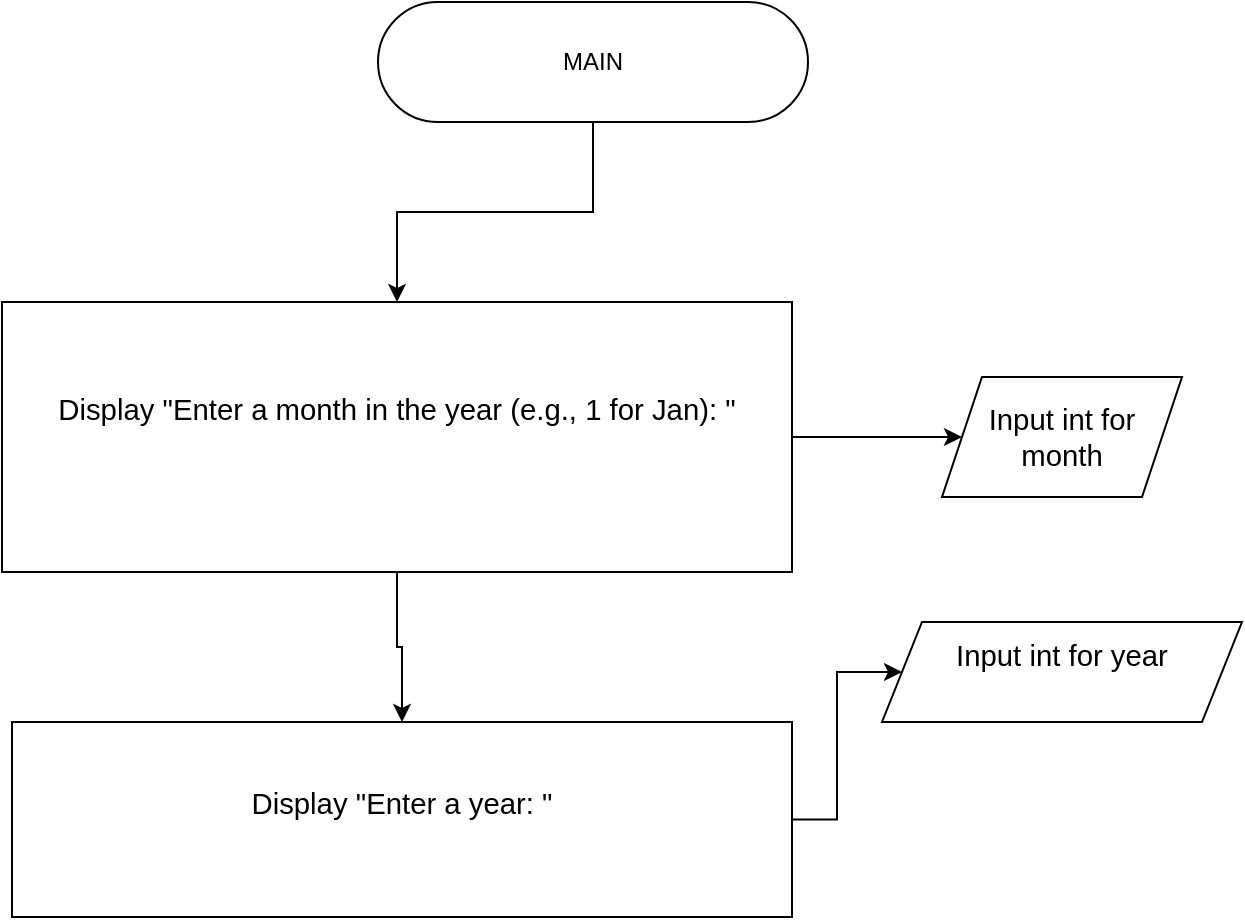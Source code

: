 <mxfile version="24.7.6">
  <diagram name="Page-1" id="kWocohOELPK9wQ3LVutg">
    <mxGraphModel dx="1162" dy="773" grid="1" gridSize="10" guides="1" tooltips="1" connect="1" arrows="1" fold="1" page="1" pageScale="1" pageWidth="850" pageHeight="1100" math="0" shadow="0">
      <root>
        <mxCell id="0" />
        <mxCell id="1" parent="0" />
        <mxCell id="ZCdc2D--i8_qWXBVDp-w-7" value="" style="edgeStyle=orthogonalEdgeStyle;rounded=0;orthogonalLoop=1;jettySize=auto;html=1;" edge="1" parent="1" source="ZCdc2D--i8_qWXBVDp-w-1" target="ZCdc2D--i8_qWXBVDp-w-6">
          <mxGeometry relative="1" as="geometry" />
        </mxCell>
        <mxCell id="ZCdc2D--i8_qWXBVDp-w-1" value="MAIN" style="html=1;dashed=0;whiteSpace=wrap;shape=mxgraph.dfd.start" vertex="1" parent="1">
          <mxGeometry x="318" y="50" width="215" height="60" as="geometry" />
        </mxCell>
        <mxCell id="ZCdc2D--i8_qWXBVDp-w-11" value="" style="edgeStyle=orthogonalEdgeStyle;rounded=0;orthogonalLoop=1;jettySize=auto;html=1;" edge="1" parent="1" source="ZCdc2D--i8_qWXBVDp-w-6" target="ZCdc2D--i8_qWXBVDp-w-10">
          <mxGeometry relative="1" as="geometry" />
        </mxCell>
        <mxCell id="ZCdc2D--i8_qWXBVDp-w-13" value="" style="edgeStyle=orthogonalEdgeStyle;rounded=0;orthogonalLoop=1;jettySize=auto;html=1;" edge="1" parent="1" source="ZCdc2D--i8_qWXBVDp-w-6" target="ZCdc2D--i8_qWXBVDp-w-12">
          <mxGeometry relative="1" as="geometry" />
        </mxCell>
        <mxCell id="ZCdc2D--i8_qWXBVDp-w-6" value="&#xa;&lt;b id=&quot;docs-internal-guid-baea023c-7fff-12b6-3a81-397b67b8ee17&quot; style=&quot;font-weight:normal;&quot;&gt;&lt;p style=&quot;line-height:1.38;margin-top:0pt;margin-bottom:0pt;&quot; dir=&quot;ltr&quot;&gt;&lt;span style=&quot;font-size:11pt;font-family:Arial,sans-serif;color:#000000;background-color:transparent;font-weight:400;font-style:normal;font-variant:normal;text-decoration:none;vertical-align:baseline;white-space:pre;white-space:pre-wrap;&quot;&gt;Display &quot;Enter a month in the year (e.g., 1 for Jan): &quot;&lt;/span&gt;&lt;/p&gt;&lt;/b&gt;&lt;br class=&quot;Apple-interchange-newline&quot;&gt;&#xa;&#xa;" style="whiteSpace=wrap;html=1;dashed=0;" vertex="1" parent="1">
          <mxGeometry x="130" y="200" width="395" height="135" as="geometry" />
        </mxCell>
        <mxCell id="ZCdc2D--i8_qWXBVDp-w-10" value="&lt;span id=&quot;docs-internal-guid-8ad9795c-7fff-1e85-22c9-ffd9a7b3e537&quot;&gt;&lt;span style=&quot;font-size: 11pt; font-family: Arial, sans-serif; background-color: transparent; font-variant-numeric: normal; font-variant-east-asian: normal; font-variant-alternates: normal; font-variant-position: normal; vertical-align: baseline; white-space-collapse: preserve;&quot;&gt;Input int for month&lt;/span&gt;&lt;/span&gt;" style="shape=parallelogram;perimeter=parallelogramPerimeter;whiteSpace=wrap;html=1;fixedSize=1;dashed=0;" vertex="1" parent="1">
          <mxGeometry x="600" y="237.5" width="120" height="60" as="geometry" />
        </mxCell>
        <mxCell id="ZCdc2D--i8_qWXBVDp-w-15" value="" style="edgeStyle=orthogonalEdgeStyle;rounded=0;orthogonalLoop=1;jettySize=auto;html=1;" edge="1" parent="1" source="ZCdc2D--i8_qWXBVDp-w-12" target="ZCdc2D--i8_qWXBVDp-w-14">
          <mxGeometry relative="1" as="geometry" />
        </mxCell>
        <mxCell id="ZCdc2D--i8_qWXBVDp-w-12" value="&lt;span id=&quot;docs-internal-guid-a0bbb72a-7fff-9572-74cd-94d755f0af7a&quot;&gt;&lt;p style=&quot;line-height:1.38;margin-top:0pt;margin-bottom:0pt;&quot; dir=&quot;ltr&quot;&gt;&lt;span style=&quot;font-size: 11pt; font-family: Arial, sans-serif; background-color: transparent; font-variant-numeric: normal; font-variant-east-asian: normal; font-variant-alternates: normal; font-variant-position: normal; vertical-align: baseline; white-space-collapse: preserve;&quot;&gt;Display &quot;Enter a year: &quot;&lt;/span&gt;&lt;/p&gt;&lt;div&gt;&lt;span style=&quot;font-size: 11pt; font-family: Arial, sans-serif; background-color: transparent; font-variant-numeric: normal; font-variant-east-asian: normal; font-variant-alternates: normal; font-variant-position: normal; vertical-align: baseline; white-space-collapse: preserve;&quot;&gt;&lt;br&gt;&lt;/span&gt;&lt;/div&gt;&lt;/span&gt;" style="whiteSpace=wrap;html=1;dashed=0;" vertex="1" parent="1">
          <mxGeometry x="135" y="410" width="390" height="97.5" as="geometry" />
        </mxCell>
        <mxCell id="ZCdc2D--i8_qWXBVDp-w-14" value="&lt;span id=&quot;docs-internal-guid-4f32083d-7fff-1276-71a8-1ba8f84c7fc8&quot;&gt;&lt;p style=&quot;line-height:1.38;margin-top:0pt;margin-bottom:0pt;&quot; dir=&quot;ltr&quot;&gt;&lt;span style=&quot;font-size: 11pt; font-family: Arial, sans-serif; background-color: transparent; font-variant-numeric: normal; font-variant-east-asian: normal; font-variant-alternates: normal; font-variant-position: normal; vertical-align: baseline; white-space-collapse: preserve;&quot;&gt;Input int for year&lt;/span&gt;&lt;/p&gt;&lt;div&gt;&lt;span style=&quot;font-size: 11pt; font-family: Arial, sans-serif; background-color: transparent; font-variant-numeric: normal; font-variant-east-asian: normal; font-variant-alternates: normal; font-variant-position: normal; vertical-align: baseline; white-space-collapse: preserve;&quot;&gt;&lt;br&gt;&lt;/span&gt;&lt;/div&gt;&lt;/span&gt;" style="shape=parallelogram;perimeter=parallelogramPerimeter;whiteSpace=wrap;html=1;fixedSize=1;dashed=0;" vertex="1" parent="1">
          <mxGeometry x="570" y="360" width="180" height="50" as="geometry" />
        </mxCell>
      </root>
    </mxGraphModel>
  </diagram>
</mxfile>
